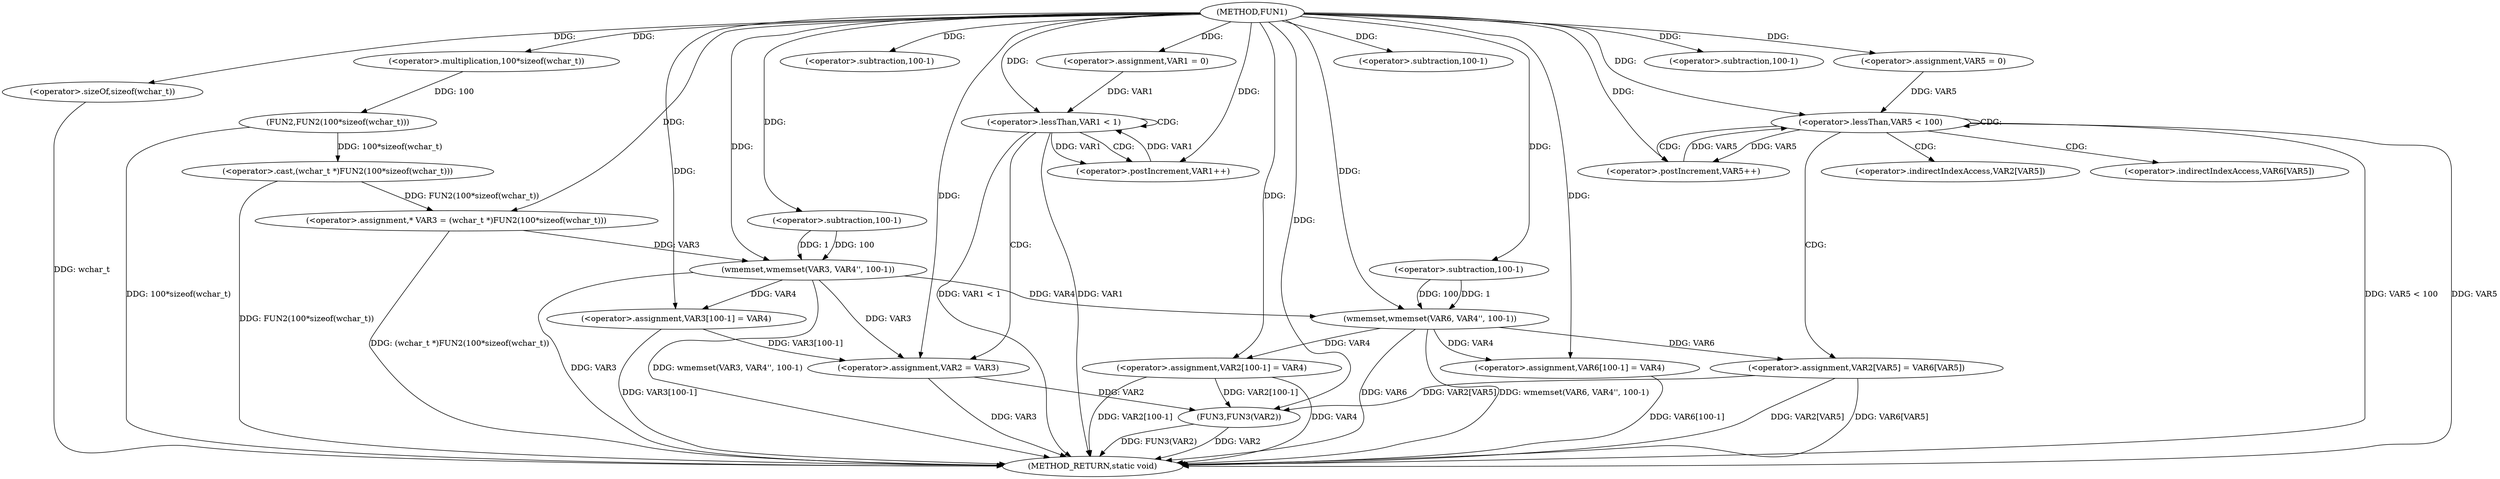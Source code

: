 digraph FUN1 {  
"1000100" [label = "(METHOD,FUN1)" ]
"1000182" [label = "(METHOD_RETURN,static void)" ]
"1000105" [label = "(<operator>.assignment,* VAR3 = (wchar_t *)FUN2(100*sizeof(wchar_t)))" ]
"1000107" [label = "(<operator>.cast,(wchar_t *)FUN2(100*sizeof(wchar_t)))" ]
"1000109" [label = "(FUN2,FUN2(100*sizeof(wchar_t)))" ]
"1000110" [label = "(<operator>.multiplication,100*sizeof(wchar_t))" ]
"1000112" [label = "(<operator>.sizeOf,sizeof(wchar_t))" ]
"1000114" [label = "(wmemset,wmemset(VAR3, VAR4'', 100-1))" ]
"1000117" [label = "(<operator>.subtraction,100-1)" ]
"1000120" [label = "(<operator>.assignment,VAR3[100-1] = VAR4)" ]
"1000123" [label = "(<operator>.subtraction,100-1)" ]
"1000128" [label = "(<operator>.assignment,VAR1 = 0)" ]
"1000131" [label = "(<operator>.lessThan,VAR1 < 1)" ]
"1000134" [label = "(<operator>.postIncrement,VAR1++)" ]
"1000137" [label = "(<operator>.assignment,VAR2 = VAR3)" ]
"1000143" [label = "(wmemset,wmemset(VAR6, VAR4'', 100-1))" ]
"1000146" [label = "(<operator>.subtraction,100-1)" ]
"1000149" [label = "(<operator>.assignment,VAR6[100-1] = VAR4)" ]
"1000152" [label = "(<operator>.subtraction,100-1)" ]
"1000157" [label = "(<operator>.assignment,VAR5 = 0)" ]
"1000160" [label = "(<operator>.lessThan,VAR5 < 100)" ]
"1000163" [label = "(<operator>.postIncrement,VAR5++)" ]
"1000166" [label = "(<operator>.assignment,VAR2[VAR5] = VAR6[VAR5])" ]
"1000173" [label = "(<operator>.assignment,VAR2[100-1] = VAR4)" ]
"1000176" [label = "(<operator>.subtraction,100-1)" ]
"1000180" [label = "(FUN3,FUN3(VAR2))" ]
"1000167" [label = "(<operator>.indirectIndexAccess,VAR2[VAR5])" ]
"1000170" [label = "(<operator>.indirectIndexAccess,VAR6[VAR5])" ]
  "1000105" -> "1000182"  [ label = "DDG: (wchar_t *)FUN2(100*sizeof(wchar_t))"] 
  "1000173" -> "1000182"  [ label = "DDG: VAR4"] 
  "1000180" -> "1000182"  [ label = "DDG: VAR2"] 
  "1000143" -> "1000182"  [ label = "DDG: wmemset(VAR6, VAR4'', 100-1)"] 
  "1000160" -> "1000182"  [ label = "DDG: VAR5"] 
  "1000131" -> "1000182"  [ label = "DDG: VAR1 < 1"] 
  "1000114" -> "1000182"  [ label = "DDG: wmemset(VAR3, VAR4'', 100-1)"] 
  "1000160" -> "1000182"  [ label = "DDG: VAR5 < 100"] 
  "1000131" -> "1000182"  [ label = "DDG: VAR1"] 
  "1000137" -> "1000182"  [ label = "DDG: VAR3"] 
  "1000143" -> "1000182"  [ label = "DDG: VAR6"] 
  "1000166" -> "1000182"  [ label = "DDG: VAR2[VAR5]"] 
  "1000114" -> "1000182"  [ label = "DDG: VAR3"] 
  "1000120" -> "1000182"  [ label = "DDG: VAR3[100-1]"] 
  "1000180" -> "1000182"  [ label = "DDG: FUN3(VAR2)"] 
  "1000112" -> "1000182"  [ label = "DDG: wchar_t"] 
  "1000109" -> "1000182"  [ label = "DDG: 100*sizeof(wchar_t)"] 
  "1000166" -> "1000182"  [ label = "DDG: VAR6[VAR5]"] 
  "1000149" -> "1000182"  [ label = "DDG: VAR6[100-1]"] 
  "1000173" -> "1000182"  [ label = "DDG: VAR2[100-1]"] 
  "1000107" -> "1000182"  [ label = "DDG: FUN2(100*sizeof(wchar_t))"] 
  "1000107" -> "1000105"  [ label = "DDG: FUN2(100*sizeof(wchar_t))"] 
  "1000100" -> "1000105"  [ label = "DDG: "] 
  "1000109" -> "1000107"  [ label = "DDG: 100*sizeof(wchar_t)"] 
  "1000110" -> "1000109"  [ label = "DDG: 100"] 
  "1000100" -> "1000110"  [ label = "DDG: "] 
  "1000100" -> "1000112"  [ label = "DDG: "] 
  "1000105" -> "1000114"  [ label = "DDG: VAR3"] 
  "1000100" -> "1000114"  [ label = "DDG: "] 
  "1000117" -> "1000114"  [ label = "DDG: 100"] 
  "1000117" -> "1000114"  [ label = "DDG: 1"] 
  "1000100" -> "1000117"  [ label = "DDG: "] 
  "1000114" -> "1000120"  [ label = "DDG: VAR4"] 
  "1000100" -> "1000120"  [ label = "DDG: "] 
  "1000100" -> "1000123"  [ label = "DDG: "] 
  "1000100" -> "1000128"  [ label = "DDG: "] 
  "1000128" -> "1000131"  [ label = "DDG: VAR1"] 
  "1000134" -> "1000131"  [ label = "DDG: VAR1"] 
  "1000100" -> "1000131"  [ label = "DDG: "] 
  "1000131" -> "1000134"  [ label = "DDG: VAR1"] 
  "1000100" -> "1000134"  [ label = "DDG: "] 
  "1000114" -> "1000137"  [ label = "DDG: VAR3"] 
  "1000120" -> "1000137"  [ label = "DDG: VAR3[100-1]"] 
  "1000100" -> "1000137"  [ label = "DDG: "] 
  "1000100" -> "1000143"  [ label = "DDG: "] 
  "1000114" -> "1000143"  [ label = "DDG: VAR4"] 
  "1000146" -> "1000143"  [ label = "DDG: 100"] 
  "1000146" -> "1000143"  [ label = "DDG: 1"] 
  "1000100" -> "1000146"  [ label = "DDG: "] 
  "1000143" -> "1000149"  [ label = "DDG: VAR4"] 
  "1000100" -> "1000149"  [ label = "DDG: "] 
  "1000100" -> "1000152"  [ label = "DDG: "] 
  "1000100" -> "1000157"  [ label = "DDG: "] 
  "1000163" -> "1000160"  [ label = "DDG: VAR5"] 
  "1000157" -> "1000160"  [ label = "DDG: VAR5"] 
  "1000100" -> "1000160"  [ label = "DDG: "] 
  "1000160" -> "1000163"  [ label = "DDG: VAR5"] 
  "1000100" -> "1000163"  [ label = "DDG: "] 
  "1000143" -> "1000166"  [ label = "DDG: VAR6"] 
  "1000100" -> "1000173"  [ label = "DDG: "] 
  "1000143" -> "1000173"  [ label = "DDG: VAR4"] 
  "1000100" -> "1000176"  [ label = "DDG: "] 
  "1000166" -> "1000180"  [ label = "DDG: VAR2[VAR5]"] 
  "1000137" -> "1000180"  [ label = "DDG: VAR2"] 
  "1000173" -> "1000180"  [ label = "DDG: VAR2[100-1]"] 
  "1000100" -> "1000180"  [ label = "DDG: "] 
  "1000131" -> "1000137"  [ label = "CDG: "] 
  "1000131" -> "1000131"  [ label = "CDG: "] 
  "1000131" -> "1000134"  [ label = "CDG: "] 
  "1000160" -> "1000163"  [ label = "CDG: "] 
  "1000160" -> "1000160"  [ label = "CDG: "] 
  "1000160" -> "1000170"  [ label = "CDG: "] 
  "1000160" -> "1000166"  [ label = "CDG: "] 
  "1000160" -> "1000167"  [ label = "CDG: "] 
}
